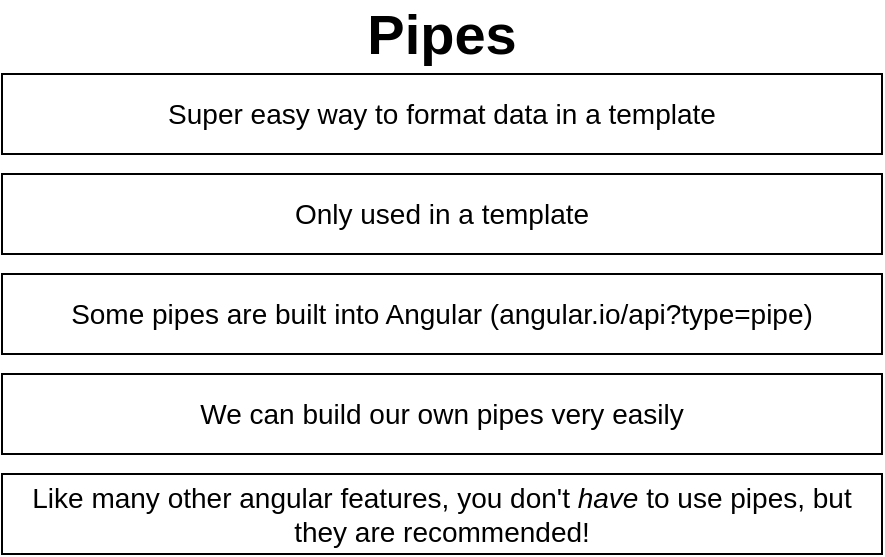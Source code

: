 <mxfile version="12.4.7" type="github">
  <diagram id="kb77SCrll2ZyydQfQ6Kl" name="01 - pipes">
    <mxGraphModel dx="747" dy="359" grid="1" gridSize="10" guides="1" tooltips="1" connect="1" arrows="1" fold="1" page="1" pageScale="1" pageWidth="1920" pageHeight="1200" math="0" shadow="0">
      <root>
        <mxCell id="0"/>
        <mxCell id="1" parent="0"/>
        <mxCell id="ep9HpAeXDQoowD_cF9Go-2" value="&lt;b style=&quot;font-size: 28px;&quot;&gt;Pipes&lt;/b&gt;" style="text;html=1;strokeColor=none;fillColor=none;align=center;verticalAlign=middle;whiteSpace=wrap;rounded=0;fontSize=28;" vertex="1" parent="1">
          <mxGeometry x="580" y="70" width="40" height="20" as="geometry"/>
        </mxCell>
        <mxCell id="ep9HpAeXDQoowD_cF9Go-3" value="Super easy way to format data in a template" style="rounded=0;whiteSpace=wrap;html=1;fontSize=14;" vertex="1" parent="1">
          <mxGeometry x="380" y="100" width="440" height="40" as="geometry"/>
        </mxCell>
        <mxCell id="ep9HpAeXDQoowD_cF9Go-4" value="Only used in a template" style="rounded=0;whiteSpace=wrap;html=1;fontSize=14;" vertex="1" parent="1">
          <mxGeometry x="380" y="150" width="440" height="40" as="geometry"/>
        </mxCell>
        <mxCell id="ep9HpAeXDQoowD_cF9Go-6" value="Some pipes are built into Angular (angular.io/api?type=pipe)" style="rounded=0;whiteSpace=wrap;html=1;fontSize=14;" vertex="1" parent="1">
          <mxGeometry x="380" y="200" width="440" height="40" as="geometry"/>
        </mxCell>
        <mxCell id="ep9HpAeXDQoowD_cF9Go-7" value="We can build our own pipes very easily" style="rounded=0;whiteSpace=wrap;html=1;fontSize=14;" vertex="1" parent="1">
          <mxGeometry x="380" y="250" width="440" height="40" as="geometry"/>
        </mxCell>
        <mxCell id="ep9HpAeXDQoowD_cF9Go-8" value="Like many other angular features, you don&#39;t &lt;i&gt;have&lt;/i&gt;&amp;nbsp;to use pipes, but they are recommended!" style="rounded=0;whiteSpace=wrap;html=1;fontSize=14;" vertex="1" parent="1">
          <mxGeometry x="380" y="300" width="440" height="40" as="geometry"/>
        </mxCell>
      </root>
    </mxGraphModel>
  </diagram>
</mxfile>
